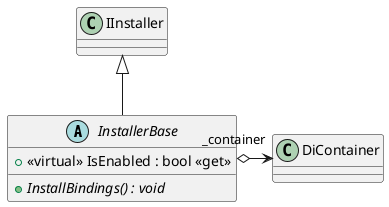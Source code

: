 @startuml
abstract class InstallerBase {
    + <<virtual>> IsEnabled : bool <<get>>
    + {abstract} InstallBindings() : void
}
IInstaller <|-- InstallerBase
InstallerBase o-> "_container" DiContainer
@enduml
